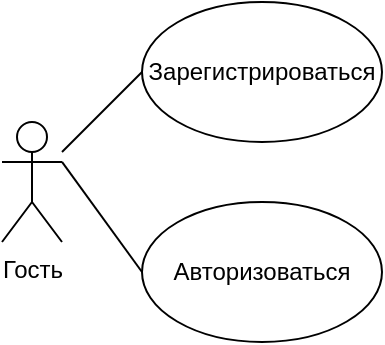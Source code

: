 <mxfile version="21.0.4" type="github">
  <diagram name="Страница 1" id="NfzQCD53g6c5g2TKJN6z">
    <mxGraphModel dx="989" dy="528" grid="1" gridSize="10" guides="1" tooltips="1" connect="1" arrows="1" fold="1" page="1" pageScale="1" pageWidth="827" pageHeight="1169" math="0" shadow="0">
      <root>
        <mxCell id="0" />
        <mxCell id="1" parent="0" />
        <mxCell id="tAm12I-yF0H-Qzs44Ven-1" value="Гость" style="shape=umlActor;verticalLabelPosition=bottom;verticalAlign=top;html=1;outlineConnect=0;" vertex="1" parent="1">
          <mxGeometry x="60" y="100" width="30" height="60" as="geometry" />
        </mxCell>
        <mxCell id="tAm12I-yF0H-Qzs44Ven-9" value="Зарегистрироваться" style="ellipse;whiteSpace=wrap;html=1;" vertex="1" parent="1">
          <mxGeometry x="130" y="40" width="120" height="70" as="geometry" />
        </mxCell>
        <mxCell id="tAm12I-yF0H-Qzs44Ven-10" value="Авторизоваться" style="ellipse;whiteSpace=wrap;html=1;" vertex="1" parent="1">
          <mxGeometry x="130" y="140" width="120" height="70" as="geometry" />
        </mxCell>
        <mxCell id="tAm12I-yF0H-Qzs44Ven-11" value="" style="endArrow=none;html=1;rounded=0;exitX=1;exitY=0.333;exitDx=0;exitDy=0;exitPerimeter=0;entryX=0;entryY=0.5;entryDx=0;entryDy=0;" edge="1" parent="1" source="tAm12I-yF0H-Qzs44Ven-1" target="tAm12I-yF0H-Qzs44Ven-10">
          <mxGeometry width="50" height="50" relative="1" as="geometry">
            <mxPoint x="190" y="200" as="sourcePoint" />
            <mxPoint x="240" y="150" as="targetPoint" />
          </mxGeometry>
        </mxCell>
        <mxCell id="tAm12I-yF0H-Qzs44Ven-12" value="" style="endArrow=none;html=1;rounded=0;entryX=0;entryY=0.5;entryDx=0;entryDy=0;" edge="1" parent="1" source="tAm12I-yF0H-Qzs44Ven-1" target="tAm12I-yF0H-Qzs44Ven-9">
          <mxGeometry width="50" height="50" relative="1" as="geometry">
            <mxPoint x="110" y="150" as="sourcePoint" />
            <mxPoint x="160" y="100" as="targetPoint" />
          </mxGeometry>
        </mxCell>
      </root>
    </mxGraphModel>
  </diagram>
</mxfile>
